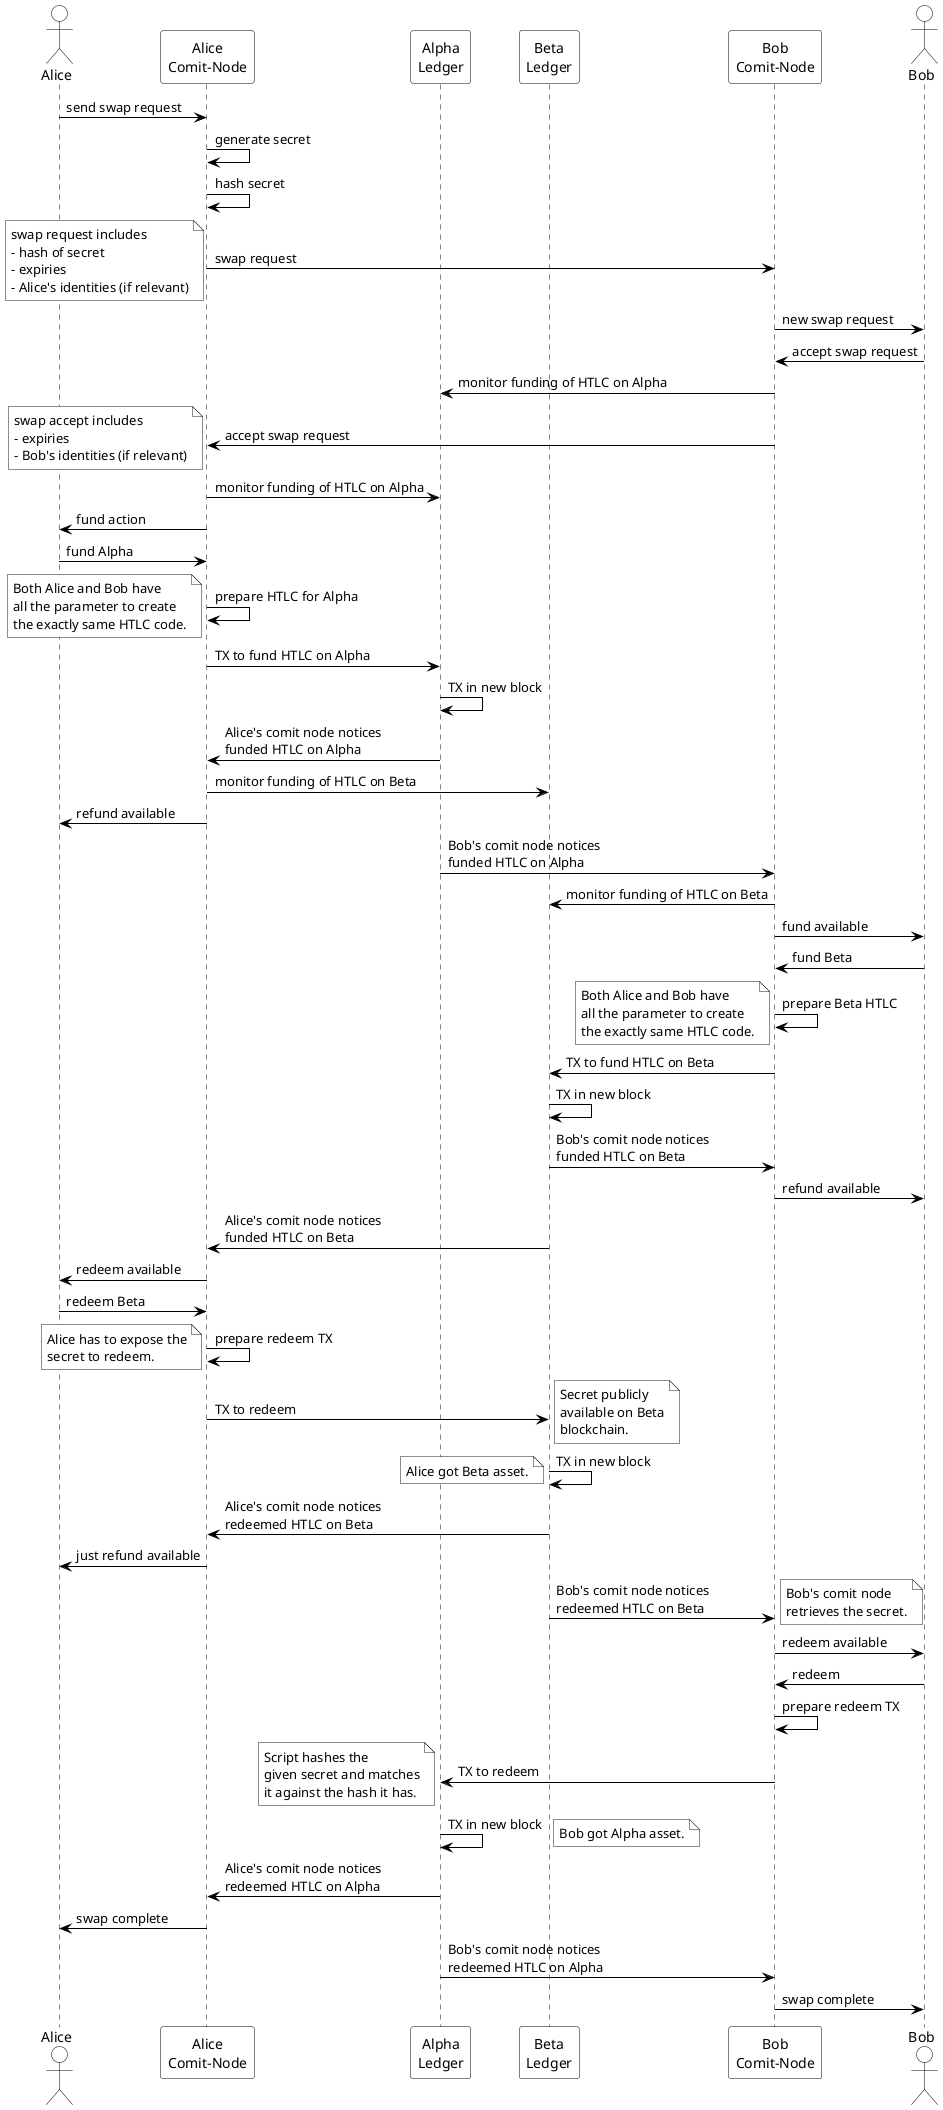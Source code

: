 ' DIAGRAM #########################################
' RFC003 atomic swap
' #################################################
@startuml
' #################################################
' SETTINGS: color settings of diagram
' #################################################
skinparam sequence {
	BorderColor black
	ArrowColor black
	ActorBorderColor black
	LifeLineBorderColor black
	LifeLineBackgroundColor white
	
	ParticipantBorderColor black
	ParticipantBackgroundColor white
	ParticipantFontColor black
	
	ActorBackgroundColor white
	ActorFontColor black
}
' #################################################
' ACTORS
' #################################################
actor Alice
participant "Alice\nComit-Node" as AC
participant "Alpha\nLedger" as Alpha
participant "Beta\nLedger" as Beta
participant "Bob\nComit-Node" as BC
actor Bob


' #################################################
' DIAGRAM
' #################################################
Alice->AC: send swap request
AC->AC: generate secret
AC->AC: hash secret
AC->BC: swap request 
note left #white
	swap request includes 
	- hash of secret 
	- expiries
	- Alice's identities (if relevant)
end note
BC->Bob: new swap request
Bob->BC: accept swap request
BC->Alpha: monitor funding of HTLC on Alpha
BC->AC: accept swap request
note left #white
	swap accept includes 
	- expiries
	- Bob's identities (if relevant)
end note
AC->Alpha: monitor funding of HTLC on Alpha
AC->Alice: fund action
Alice->AC: fund Alpha
AC->AC: prepare HTLC for Alpha
note left #white
	Both Alice and Bob have
	all the parameter to create
	the exactly same HTLC code.
end note
AC->Alpha: TX to fund HTLC on Alpha
Alpha->Alpha: TX in new block
Alpha->AC: Alice's comit node notices\nfunded HTLC on Alpha
AC->Beta: monitor funding of HTLC on Beta
AC->Alice: refund available
Alpha->BC: Bob's comit node notices\nfunded HTLC on Alpha
BC->Beta: monitor funding of HTLC on Beta
BC->Bob: fund available
Bob->BC: fund Beta
BC->BC: prepare Beta HTLC
note left #white
	Both Alice and Bob have
	all the parameter to create
	the exactly same HTLC code.
end note
BC->Beta: TX to fund HTLC on Beta
Beta->Beta: TX in new block
Beta->BC: Bob's comit node notices\nfunded HTLC on Beta
BC->Bob: refund available
Beta->AC: Alice's comit node notices\nfunded HTLC on Beta
AC->Alice: redeem available
Alice->AC: redeem Beta
AC->AC: prepare redeem TX
note left #white
	Alice has to expose the
	secret to redeem.
end note
AC->Beta: TX to redeem
note right #white
	Secret publicly
	available on Beta
	blockchain.
end note
Beta->Beta: TX in new block
note left #white
	Alice got Beta asset.
end note
Beta->AC: Alice's comit node notices\nredeemed HTLC on Beta
AC->Alice: just refund available
Beta->BC: Bob's comit node notices\nredeemed HTLC on Beta
note right #white
	Bob's comit node
	retrieves the secret.
end note
BC->Bob: redeem available
Bob->BC: redeem
BC->BC: prepare redeem TX
BC->Alpha: TX to redeem
note left #white
	Script hashes the 
	given secret and matches
	it against the hash it has.
end note
Alpha->Alpha: TX in new block
note right #white
	Bob got Alpha asset.
end note
Alpha->AC: Alice's comit node notices\nredeemed HTLC on Alpha
AC->Alice: swap complete
Alpha->BC: Bob's comit node notices\nredeemed HTLC on Alpha
BC->Bob: swap complete

@enduml